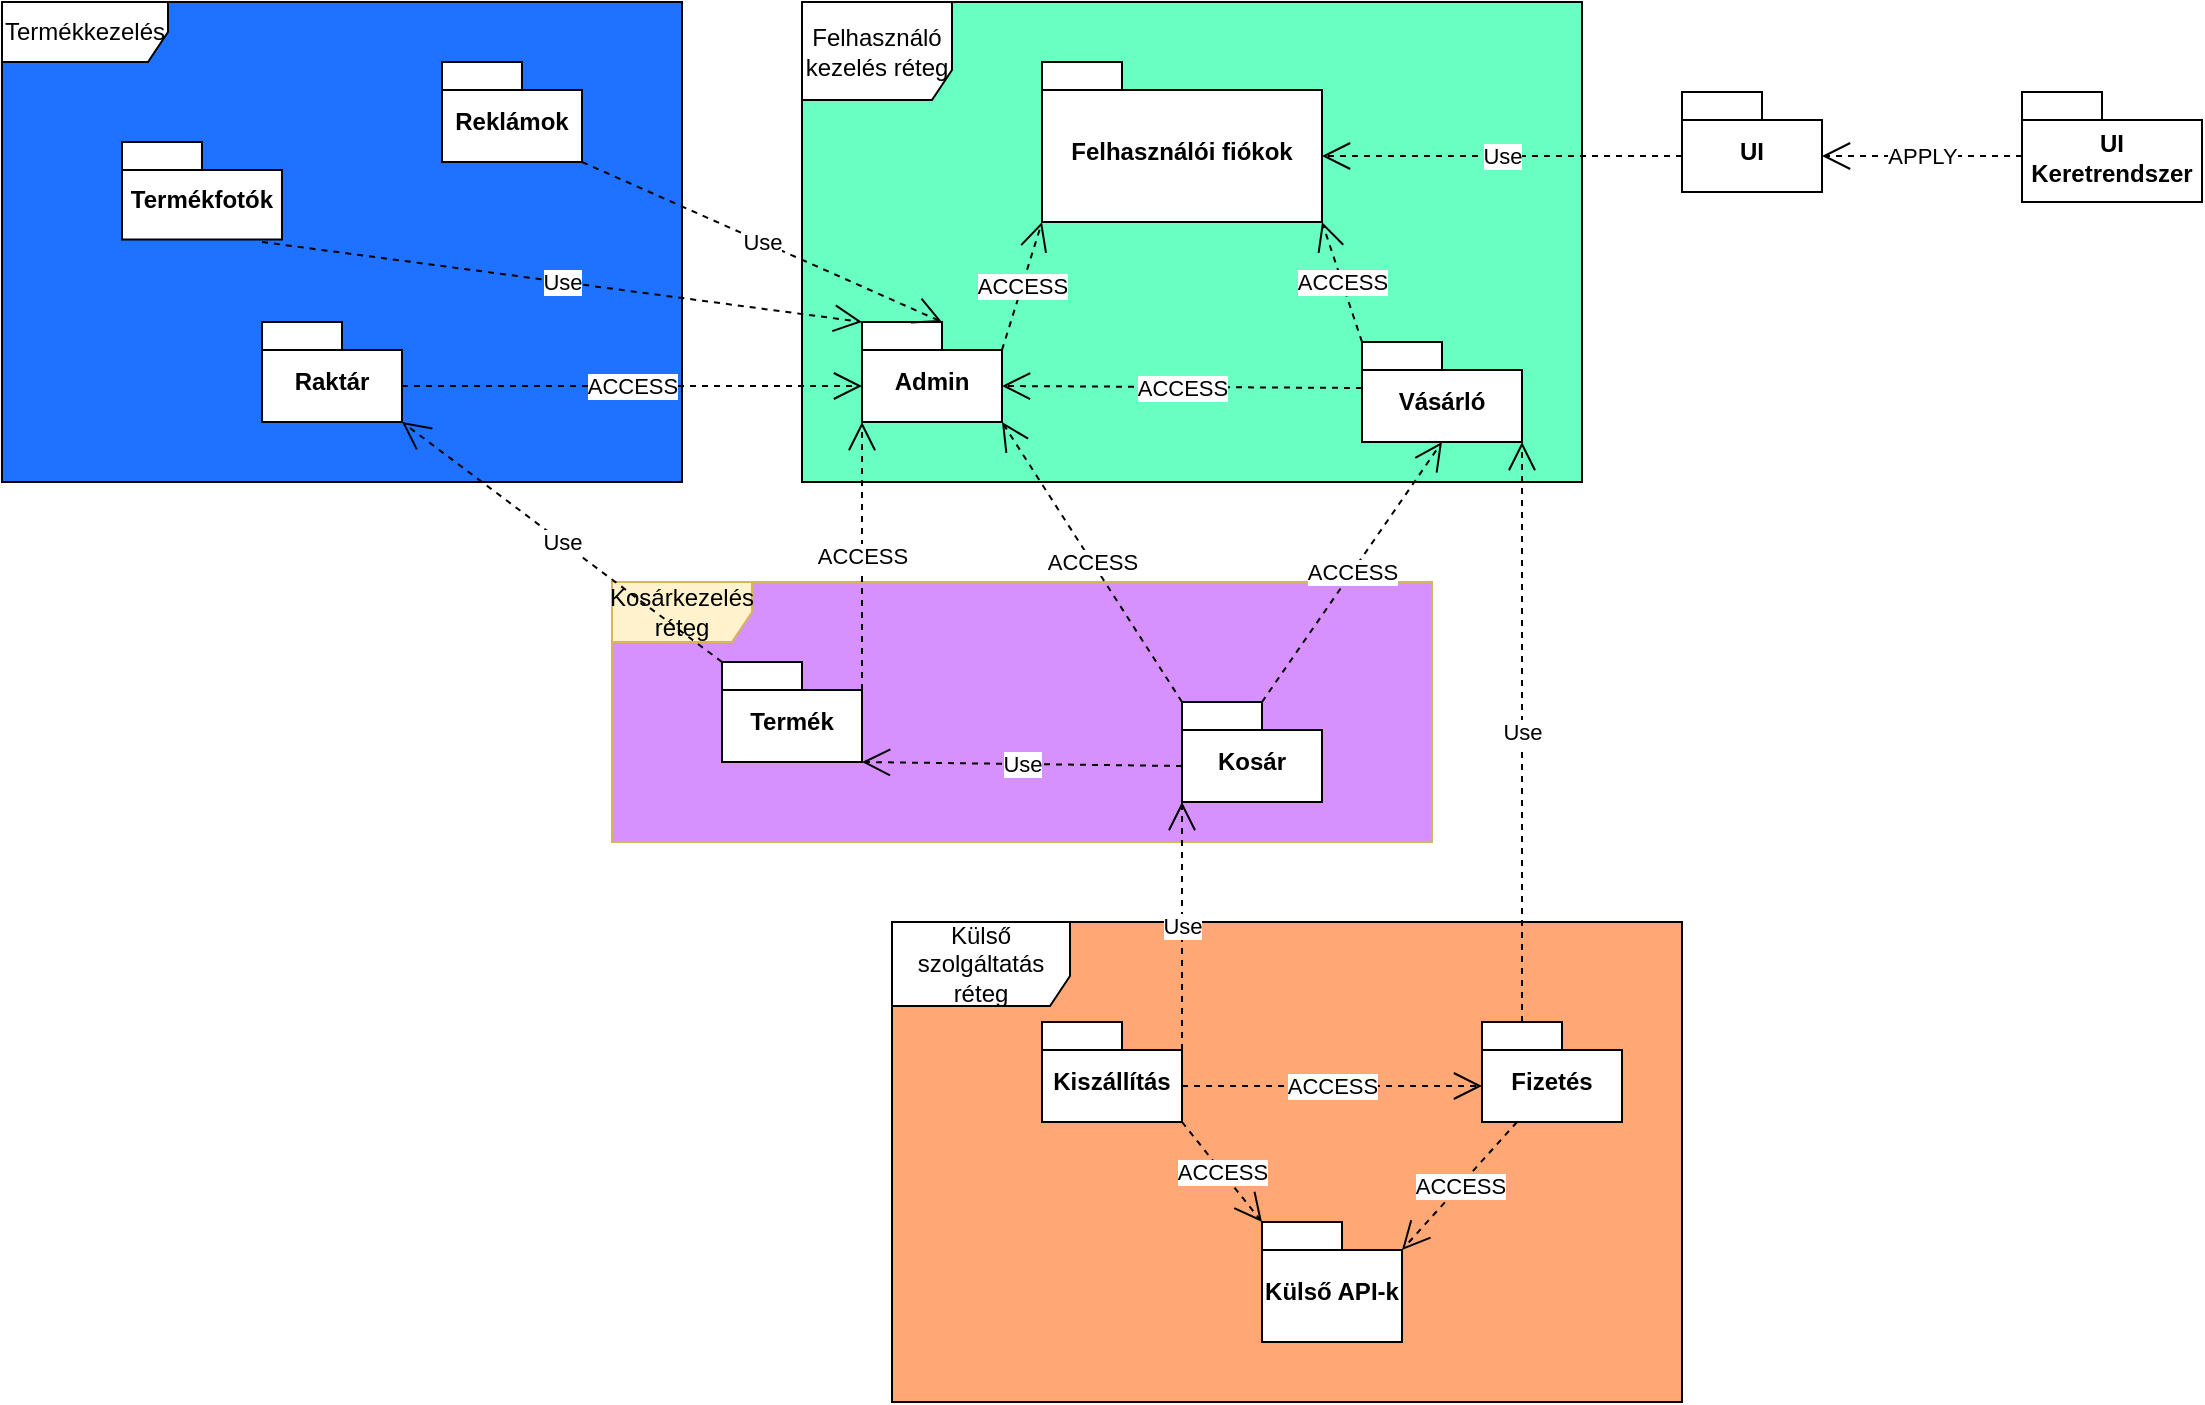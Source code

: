 <mxfile version="22.0.6" type="device">
  <diagram name="Page-1" id="SXZiWzYypN_6gdswtBth">
    <mxGraphModel dx="2247" dy="1905" grid="1" gridSize="10" guides="1" tooltips="1" connect="1" arrows="1" fold="1" page="1" pageScale="1" pageWidth="827" pageHeight="1169" math="0" shadow="0">
      <root>
        <mxCell id="0" />
        <mxCell id="1" parent="0" />
        <mxCell id="dgboQn0L9iG13BneBkkv-44" value="Termékkezelés" style="shape=umlFrame;whiteSpace=wrap;html=1;pointerEvents=0;swimlaneFillColor=#1F71FF;width=83;" vertex="1" parent="1">
          <mxGeometry x="-240" y="-10" width="340" height="240" as="geometry" />
        </mxCell>
        <mxCell id="dgboQn0L9iG13BneBkkv-32" value="Külső szolgáltatás réteg" style="shape=umlFrame;whiteSpace=wrap;html=1;pointerEvents=0;swimlaneFillColor=#FFA875;width=89;overflow=fill;height=42;" vertex="1" parent="1">
          <mxGeometry x="205" y="450" width="395" height="240" as="geometry" />
        </mxCell>
        <mxCell id="dgboQn0L9iG13BneBkkv-25" value="Felhasználó kezelés réteg" style="shape=umlFrame;whiteSpace=wrap;html=1;pointerEvents=0;swimlaneFillColor=#69FFC3;width=75;height=49;fillOpacity=100;strokeOpacity=100;overflow=visible;perimeter=rectanglePerimeter;container=0;collapsible=0;dropTarget=0;expand=1;snapToPoint=0;allowArrows=1;connectable=1;" vertex="1" parent="1">
          <mxGeometry x="160" y="-10" width="390" height="240" as="geometry" />
        </mxCell>
        <mxCell id="dgboQn0L9iG13BneBkkv-7" value="Kosárkezelés&lt;br&gt;réteg" style="shape=umlFrame;whiteSpace=wrap;html=1;pointerEvents=0;fillColor=#fff2cc;strokeColor=#d6b656;swimlaneFillColor=#D791FF;width=70;" vertex="1" parent="1">
          <mxGeometry x="65" y="280" width="410" height="130" as="geometry" />
        </mxCell>
        <mxCell id="dgboQn0L9iG13BneBkkv-1" value="Felhasználói fiókok" style="shape=folder;fontStyle=1;spacingTop=10;tabWidth=40;tabHeight=14;tabPosition=left;html=1;whiteSpace=wrap;" vertex="1" parent="1">
          <mxGeometry x="280" y="20" width="140" height="80" as="geometry" />
        </mxCell>
        <mxCell id="dgboQn0L9iG13BneBkkv-2" value="Admin" style="shape=folder;fontStyle=1;spacingTop=10;tabWidth=40;tabHeight=14;tabPosition=left;html=1;whiteSpace=wrap;" vertex="1" parent="1">
          <mxGeometry x="190" y="150" width="70" height="50" as="geometry" />
        </mxCell>
        <mxCell id="dgboQn0L9iG13BneBkkv-3" value="Vásárló" style="shape=folder;fontStyle=1;spacingTop=10;tabWidth=40;tabHeight=14;tabPosition=left;html=1;whiteSpace=wrap;" vertex="1" parent="1">
          <mxGeometry x="440" y="160" width="80" height="50" as="geometry" />
        </mxCell>
        <mxCell id="dgboQn0L9iG13BneBkkv-4" value="UI" style="shape=folder;fontStyle=1;spacingTop=10;tabWidth=40;tabHeight=14;tabPosition=left;html=1;whiteSpace=wrap;" vertex="1" parent="1">
          <mxGeometry x="600" y="35" width="70" height="50" as="geometry" />
        </mxCell>
        <mxCell id="dgboQn0L9iG13BneBkkv-5" value="Külső API-k" style="shape=folder;fontStyle=1;spacingTop=10;tabWidth=40;tabHeight=14;tabPosition=left;html=1;whiteSpace=wrap;" vertex="1" parent="1">
          <mxGeometry x="390" y="600" width="70" height="60" as="geometry" />
        </mxCell>
        <mxCell id="dgboQn0L9iG13BneBkkv-6" value="Fizetés" style="shape=folder;fontStyle=1;spacingTop=10;tabWidth=40;tabHeight=14;tabPosition=left;html=1;whiteSpace=wrap;" vertex="1" parent="1">
          <mxGeometry x="500" y="500" width="70" height="50" as="geometry" />
        </mxCell>
        <mxCell id="dgboQn0L9iG13BneBkkv-8" value="Kosár" style="shape=folder;fontStyle=1;spacingTop=10;tabWidth=40;tabHeight=14;tabPosition=left;html=1;whiteSpace=wrap;" vertex="1" parent="1">
          <mxGeometry x="350" y="340" width="70" height="50" as="geometry" />
        </mxCell>
        <mxCell id="dgboQn0L9iG13BneBkkv-9" value="Kiszállítás" style="shape=folder;fontStyle=1;spacingTop=10;tabWidth=40;tabHeight=14;tabPosition=left;html=1;whiteSpace=wrap;" vertex="1" parent="1">
          <mxGeometry x="280" y="500" width="70" height="50" as="geometry" />
        </mxCell>
        <mxCell id="dgboQn0L9iG13BneBkkv-10" value="Termék" style="shape=folder;fontStyle=1;spacingTop=10;tabWidth=40;tabHeight=14;tabPosition=left;html=1;whiteSpace=wrap;" vertex="1" parent="1">
          <mxGeometry x="120" y="320" width="70" height="50" as="geometry" />
        </mxCell>
        <mxCell id="dgboQn0L9iG13BneBkkv-14" value="ACCESS" style="endArrow=open;endSize=12;dashed=1;html=1;rounded=0;exitX=0;exitY=0;exitDx=70;exitDy=14;exitPerimeter=0;entryX=0;entryY=0;entryDx=0;entryDy=50;entryPerimeter=0;" edge="1" parent="1" source="dgboQn0L9iG13BneBkkv-10" target="dgboQn0L9iG13BneBkkv-2">
          <mxGeometry width="160" relative="1" as="geometry">
            <mxPoint x="330" y="380" as="sourcePoint" />
            <mxPoint x="240" y="310" as="targetPoint" />
          </mxGeometry>
        </mxCell>
        <mxCell id="dgboQn0L9iG13BneBkkv-15" value="ACCESS" style="endArrow=open;endSize=12;dashed=1;html=1;rounded=0;exitX=0;exitY=0;exitDx=0;exitDy=0;exitPerimeter=0;entryX=0;entryY=0;entryDx=70;entryDy=50;entryPerimeter=0;" edge="1" parent="1" source="dgboQn0L9iG13BneBkkv-8" target="dgboQn0L9iG13BneBkkv-2">
          <mxGeometry width="160" relative="1" as="geometry">
            <mxPoint x="330" y="380" as="sourcePoint" />
            <mxPoint x="290" y="280" as="targetPoint" />
          </mxGeometry>
        </mxCell>
        <mxCell id="dgboQn0L9iG13BneBkkv-16" value="ACCESS" style="endArrow=open;endSize=12;dashed=1;html=1;rounded=0;exitX=0;exitY=0;exitDx=40;exitDy=0;exitPerimeter=0;entryX=0.5;entryY=1;entryDx=0;entryDy=0;entryPerimeter=0;" edge="1" parent="1" source="dgboQn0L9iG13BneBkkv-8" target="dgboQn0L9iG13BneBkkv-3">
          <mxGeometry width="160" relative="1" as="geometry">
            <mxPoint x="330" y="280" as="sourcePoint" />
            <mxPoint x="520" y="300" as="targetPoint" />
          </mxGeometry>
        </mxCell>
        <mxCell id="dgboQn0L9iG13BneBkkv-20" value="Use" style="endArrow=open;endSize=12;dashed=1;html=1;rounded=0;entryX=0;entryY=0;entryDx=70;entryDy=50;entryPerimeter=0;exitX=0;exitY=0;exitDx=0;exitDy=32;exitPerimeter=0;" edge="1" parent="1" source="dgboQn0L9iG13BneBkkv-8" target="dgboQn0L9iG13BneBkkv-10">
          <mxGeometry width="160" relative="1" as="geometry">
            <mxPoint x="330" y="380" as="sourcePoint" />
            <mxPoint x="490" y="380" as="targetPoint" />
          </mxGeometry>
        </mxCell>
        <mxCell id="dgboQn0L9iG13BneBkkv-21" value="Use" style="endArrow=open;endSize=12;dashed=1;html=1;rounded=0;exitX=0;exitY=0;exitDx=20;exitDy=0;exitPerimeter=0;entryX=0;entryY=0;entryDx=80;entryDy=50;entryPerimeter=0;" edge="1" parent="1" source="dgboQn0L9iG13BneBkkv-6" target="dgboQn0L9iG13BneBkkv-3">
          <mxGeometry width="160" relative="1" as="geometry">
            <mxPoint x="330" y="380" as="sourcePoint" />
            <mxPoint x="490" y="380" as="targetPoint" />
          </mxGeometry>
        </mxCell>
        <mxCell id="dgboQn0L9iG13BneBkkv-27" value="ACCESS" style="endArrow=open;endSize=12;dashed=1;html=1;rounded=0;exitX=0;exitY=0;exitDx=70;exitDy=32;exitPerimeter=0;entryX=0;entryY=0;entryDx=0;entryDy=32;entryPerimeter=0;" edge="1" parent="1" source="dgboQn0L9iG13BneBkkv-9" target="dgboQn0L9iG13BneBkkv-6">
          <mxGeometry width="160" relative="1" as="geometry">
            <mxPoint x="330" y="280" as="sourcePoint" />
            <mxPoint x="490" y="280" as="targetPoint" />
          </mxGeometry>
        </mxCell>
        <mxCell id="dgboQn0L9iG13BneBkkv-28" value="Use" style="endArrow=open;endSize=12;dashed=1;html=1;rounded=0;exitX=0;exitY=0;exitDx=70;exitDy=14;exitPerimeter=0;entryX=0;entryY=0;entryDx=0;entryDy=50;entryPerimeter=0;" edge="1" parent="1" source="dgboQn0L9iG13BneBkkv-9" target="dgboQn0L9iG13BneBkkv-8">
          <mxGeometry width="160" relative="1" as="geometry">
            <mxPoint x="330" y="280" as="sourcePoint" />
            <mxPoint x="490" y="280" as="targetPoint" />
          </mxGeometry>
        </mxCell>
        <mxCell id="dgboQn0L9iG13BneBkkv-29" value="Use" style="endArrow=open;endSize=12;dashed=1;html=1;rounded=0;entryX=0;entryY=0;entryDx=140;entryDy=47;entryPerimeter=0;exitX=0;exitY=0;exitDx=0;exitDy=32;exitPerimeter=0;" edge="1" parent="1" source="dgboQn0L9iG13BneBkkv-4" target="dgboQn0L9iG13BneBkkv-1">
          <mxGeometry width="160" relative="1" as="geometry">
            <mxPoint x="570" y="50" as="sourcePoint" />
            <mxPoint x="490" y="280" as="targetPoint" />
          </mxGeometry>
        </mxCell>
        <mxCell id="dgboQn0L9iG13BneBkkv-30" value="ACCESS" style="endArrow=open;endSize=12;dashed=1;html=1;rounded=0;exitX=0;exitY=0;exitDx=70;exitDy=50;exitPerimeter=0;entryX=0;entryY=0;entryDx=0;entryDy=0;entryPerimeter=0;" edge="1" parent="1" source="dgboQn0L9iG13BneBkkv-9" target="dgboQn0L9iG13BneBkkv-5">
          <mxGeometry width="160" relative="1" as="geometry">
            <mxPoint x="330" y="380" as="sourcePoint" />
            <mxPoint x="490" y="380" as="targetPoint" />
          </mxGeometry>
        </mxCell>
        <mxCell id="dgboQn0L9iG13BneBkkv-31" value="ACCESS" style="endArrow=open;endSize=12;dashed=1;html=1;rounded=0;exitX=0.25;exitY=1;exitDx=0;exitDy=0;exitPerimeter=0;entryX=0;entryY=0;entryDx=70;entryDy=14;entryPerimeter=0;" edge="1" parent="1" source="dgboQn0L9iG13BneBkkv-6" target="dgboQn0L9iG13BneBkkv-5">
          <mxGeometry width="160" relative="1" as="geometry">
            <mxPoint x="330" y="380" as="sourcePoint" />
            <mxPoint x="490" y="380" as="targetPoint" />
          </mxGeometry>
        </mxCell>
        <mxCell id="dgboQn0L9iG13BneBkkv-33" value="Raktár" style="shape=folder;fontStyle=1;spacingTop=10;tabWidth=40;tabHeight=14;tabPosition=left;html=1;whiteSpace=wrap;" vertex="1" parent="1">
          <mxGeometry x="-110" y="150" width="70" height="50" as="geometry" />
        </mxCell>
        <mxCell id="dgboQn0L9iG13BneBkkv-34" value="Use" style="endArrow=open;endSize=12;dashed=1;html=1;rounded=0;entryX=0;entryY=0;entryDx=70;entryDy=50;entryPerimeter=0;exitX=0;exitY=0;exitDx=0;exitDy=0;exitPerimeter=0;" edge="1" parent="1" source="dgboQn0L9iG13BneBkkv-10" target="dgboQn0L9iG13BneBkkv-33">
          <mxGeometry width="160" relative="1" as="geometry">
            <mxPoint x="20" y="380" as="sourcePoint" />
            <mxPoint x="180" y="380" as="targetPoint" />
          </mxGeometry>
        </mxCell>
        <mxCell id="dgboQn0L9iG13BneBkkv-35" value="ACCESS" style="endArrow=open;endSize=12;dashed=1;html=1;rounded=0;exitX=0;exitY=0;exitDx=70;exitDy=32;exitPerimeter=0;entryX=0;entryY=0;entryDx=0;entryDy=32;entryPerimeter=0;" edge="1" parent="1" source="dgboQn0L9iG13BneBkkv-33" target="dgboQn0L9iG13BneBkkv-2">
          <mxGeometry width="160" relative="1" as="geometry">
            <mxPoint x="20" y="380" as="sourcePoint" />
            <mxPoint x="180" y="380" as="targetPoint" />
          </mxGeometry>
        </mxCell>
        <mxCell id="dgboQn0L9iG13BneBkkv-36" value="ACCESS" style="endArrow=open;endSize=12;dashed=1;html=1;rounded=0;entryX=0;entryY=0;entryDx=70;entryDy=32;entryPerimeter=0;exitX=0;exitY=0;exitDx=0;exitDy=23;exitPerimeter=0;" edge="1" parent="1" source="dgboQn0L9iG13BneBkkv-3" target="dgboQn0L9iG13BneBkkv-2">
          <mxGeometry width="160" relative="1" as="geometry">
            <mxPoint x="20" y="380" as="sourcePoint" />
            <mxPoint x="180" y="380" as="targetPoint" />
          </mxGeometry>
        </mxCell>
        <mxCell id="dgboQn0L9iG13BneBkkv-37" value="UI Keretrendszer" style="shape=folder;fontStyle=1;spacingTop=10;tabWidth=40;tabHeight=14;tabPosition=left;html=1;whiteSpace=wrap;" vertex="1" parent="1">
          <mxGeometry x="770" y="35" width="90" height="55" as="geometry" />
        </mxCell>
        <mxCell id="dgboQn0L9iG13BneBkkv-38" value="APPLY" style="endArrow=open;endSize=12;dashed=1;html=1;rounded=0;entryX=0;entryY=0;entryDx=70;entryDy=32;entryPerimeter=0;exitX=0;exitY=0;exitDx=0;exitDy=32;exitPerimeter=0;" edge="1" parent="1" source="dgboQn0L9iG13BneBkkv-37" target="dgboQn0L9iG13BneBkkv-4">
          <mxGeometry width="160" relative="1" as="geometry">
            <mxPoint x="490" y="380" as="sourcePoint" />
            <mxPoint x="650" y="380" as="targetPoint" />
          </mxGeometry>
        </mxCell>
        <mxCell id="dgboQn0L9iG13BneBkkv-39" value="ACCESS" style="endArrow=open;endSize=12;dashed=1;html=1;rounded=0;entryX=0;entryY=0;entryDx=0;entryDy=80;entryPerimeter=0;exitX=0;exitY=0;exitDx=70;exitDy=14;exitPerimeter=0;" edge="1" parent="1" source="dgboQn0L9iG13BneBkkv-2" target="dgboQn0L9iG13BneBkkv-1">
          <mxGeometry width="160" relative="1" as="geometry">
            <mxPoint x="490" y="380" as="sourcePoint" />
            <mxPoint x="650" y="380" as="targetPoint" />
          </mxGeometry>
        </mxCell>
        <mxCell id="dgboQn0L9iG13BneBkkv-40" value="ACCESS" style="endArrow=open;endSize=12;dashed=1;html=1;rounded=0;entryX=0;entryY=0;entryDx=140;entryDy=80;entryPerimeter=0;exitX=0;exitY=0;exitDx=0;exitDy=0;exitPerimeter=0;" edge="1" parent="1" source="dgboQn0L9iG13BneBkkv-3" target="dgboQn0L9iG13BneBkkv-1">
          <mxGeometry width="160" relative="1" as="geometry">
            <mxPoint x="490" y="380" as="sourcePoint" />
            <mxPoint x="650" y="380" as="targetPoint" />
          </mxGeometry>
        </mxCell>
        <mxCell id="dgboQn0L9iG13BneBkkv-42" value="Termékfotók" style="shape=folder;fontStyle=1;spacingTop=10;tabWidth=40;tabHeight=14;tabPosition=left;html=1;whiteSpace=wrap;" vertex="1" parent="1">
          <mxGeometry x="-180" y="60" width="80" height="48.75" as="geometry" />
        </mxCell>
        <mxCell id="dgboQn0L9iG13BneBkkv-43" value="Reklámok" style="shape=folder;fontStyle=1;spacingTop=10;tabWidth=40;tabHeight=14;tabPosition=left;html=1;whiteSpace=wrap;" vertex="1" parent="1">
          <mxGeometry x="-20" y="20" width="70" height="50" as="geometry" />
        </mxCell>
        <mxCell id="dgboQn0L9iG13BneBkkv-45" value="Use" style="endArrow=open;endSize=12;dashed=1;html=1;rounded=0;exitX=0;exitY=0;exitDx=70;exitDy=50;exitPerimeter=0;entryX=0;entryY=0;entryDx=0;entryDy=0;entryPerimeter=0;" edge="1" parent="1" source="dgboQn0L9iG13BneBkkv-42" target="dgboQn0L9iG13BneBkkv-2">
          <mxGeometry width="160" relative="1" as="geometry">
            <mxPoint x="190" y="330" as="sourcePoint" />
            <mxPoint x="350" y="330" as="targetPoint" />
          </mxGeometry>
        </mxCell>
        <mxCell id="dgboQn0L9iG13BneBkkv-46" value="Use" style="endArrow=open;endSize=12;dashed=1;html=1;rounded=0;exitX=0;exitY=0;exitDx=70;exitDy=50;exitPerimeter=0;entryX=0;entryY=0;entryDx=40;entryDy=0;entryPerimeter=0;" edge="1" parent="1" source="dgboQn0L9iG13BneBkkv-43" target="dgboQn0L9iG13BneBkkv-2">
          <mxGeometry width="160" relative="1" as="geometry">
            <mxPoint x="190" y="330" as="sourcePoint" />
            <mxPoint x="350" y="330" as="targetPoint" />
          </mxGeometry>
        </mxCell>
      </root>
    </mxGraphModel>
  </diagram>
</mxfile>
